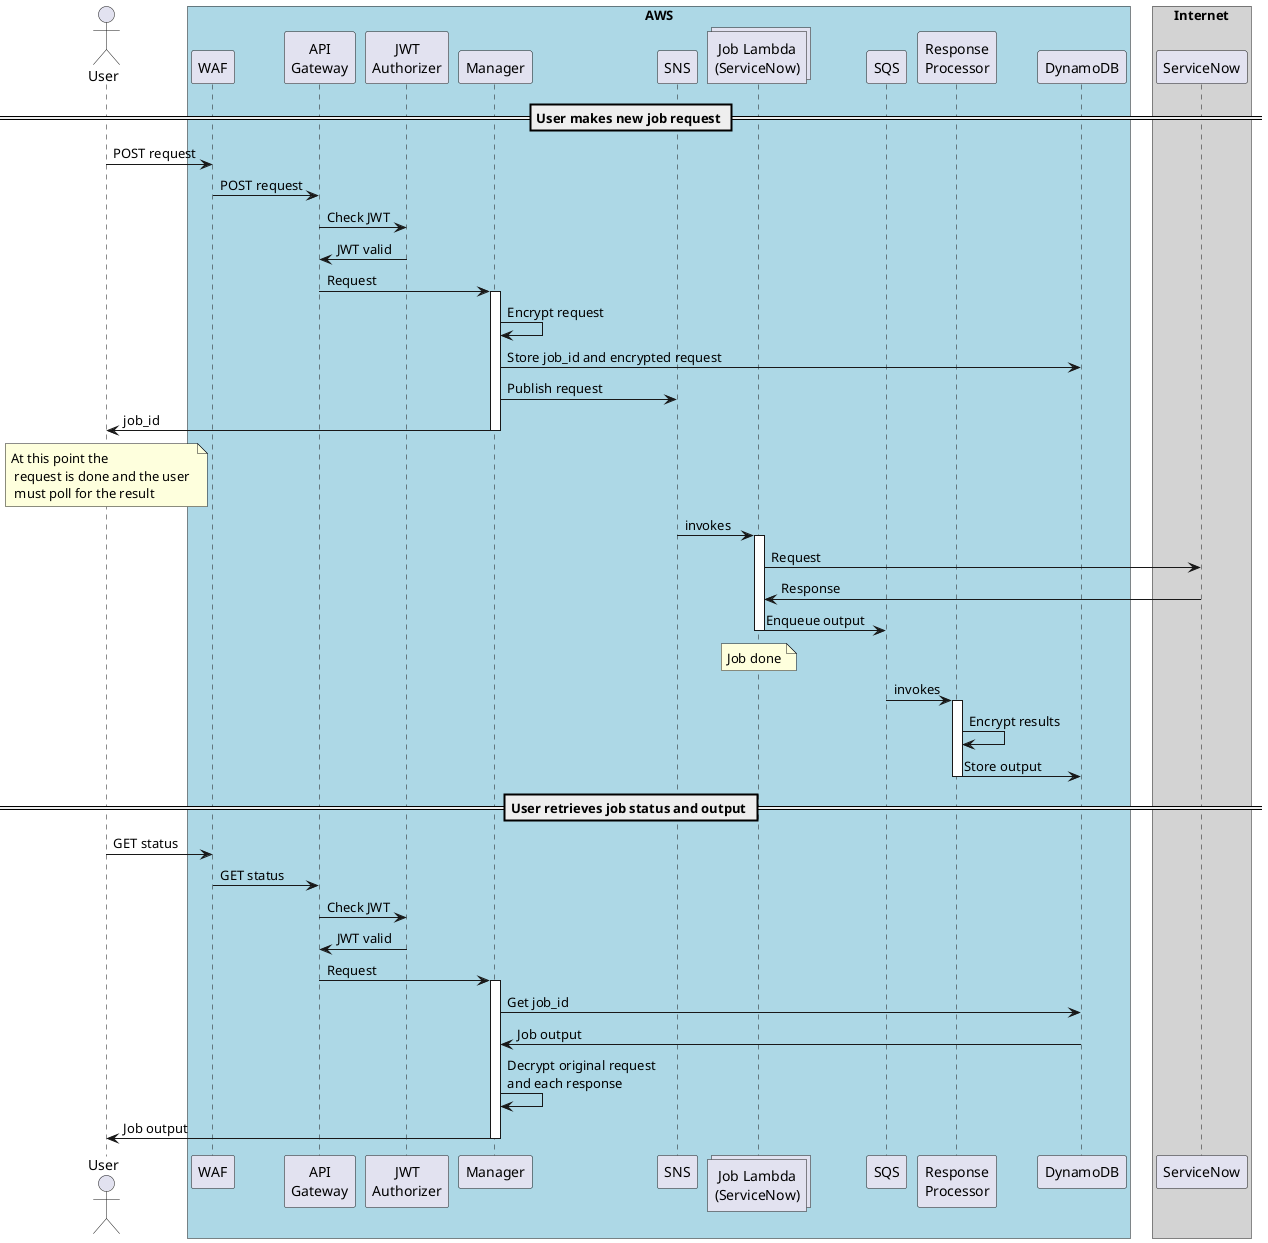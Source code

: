 @startuml "job_request_flow"
skinparam BoxPadding 10
actor User

box "AWS" #LightBlue

participant WAF
participant "API\nGateway" as API_Gateway
participant "JWT\nAuthorizer" as JWT_Authorizer

== User makes new job request ==

User -> WAF : POST request
WAF -> API_Gateway : POST request
API_Gateway -> JWT_Authorizer: Check JWT
JWT_Authorizer -> API_Gateway: JWT valid
API_Gateway -> Manager : Request
activate Manager
Manager -> Manager : Encrypt request
Manager -> DynamoDB : Store job_id and encrypted request
Manager -> SNS : Publish request
Manager -> User : job_id
deactivate Manager
note over User : At this point the \n request is done and the user \n must poll for the result
collections "Job Lambda\n(ServiceNow)" as Job_Lambda
SNS -> Job_Lambda : invokes
activate Job_Lambda
participant SQS
participant "Response\nProcessor" as ResponseProcessor
database DynamoDB

end box

box "Internet" #LightGrey

Job_Lambda -> ServiceNow : Request
ServiceNow -> Job_Lambda : Response
Job_Lambda -> SQS : Enqueue output
note over Job_Lambda : Job done
deactivate Job_Lambda

SQS -> ResponseProcessor : invokes
activate ResponseProcessor
ResponseProcessor -> ResponseProcessor : Encrypt results
ResponseProcessor -> DynamoDB : Store output
deactivate ResponseProcessor

end box

== User retrieves job status and output ==

User -> WAF : GET status
WAF -> API_Gateway : GET status
API_Gateway -> JWT_Authorizer: Check JWT
JWT_Authorizer -> API_Gateway: JWT valid
API_Gateway -> Manager : Request
activate Manager
Manager -> DynamoDB : Get job_id
DynamoDB -> Manager : Job output
Manager -> Manager : Decrypt original request\nand each response
Manager -> User : Job output
deactivate Manager

@enduml
